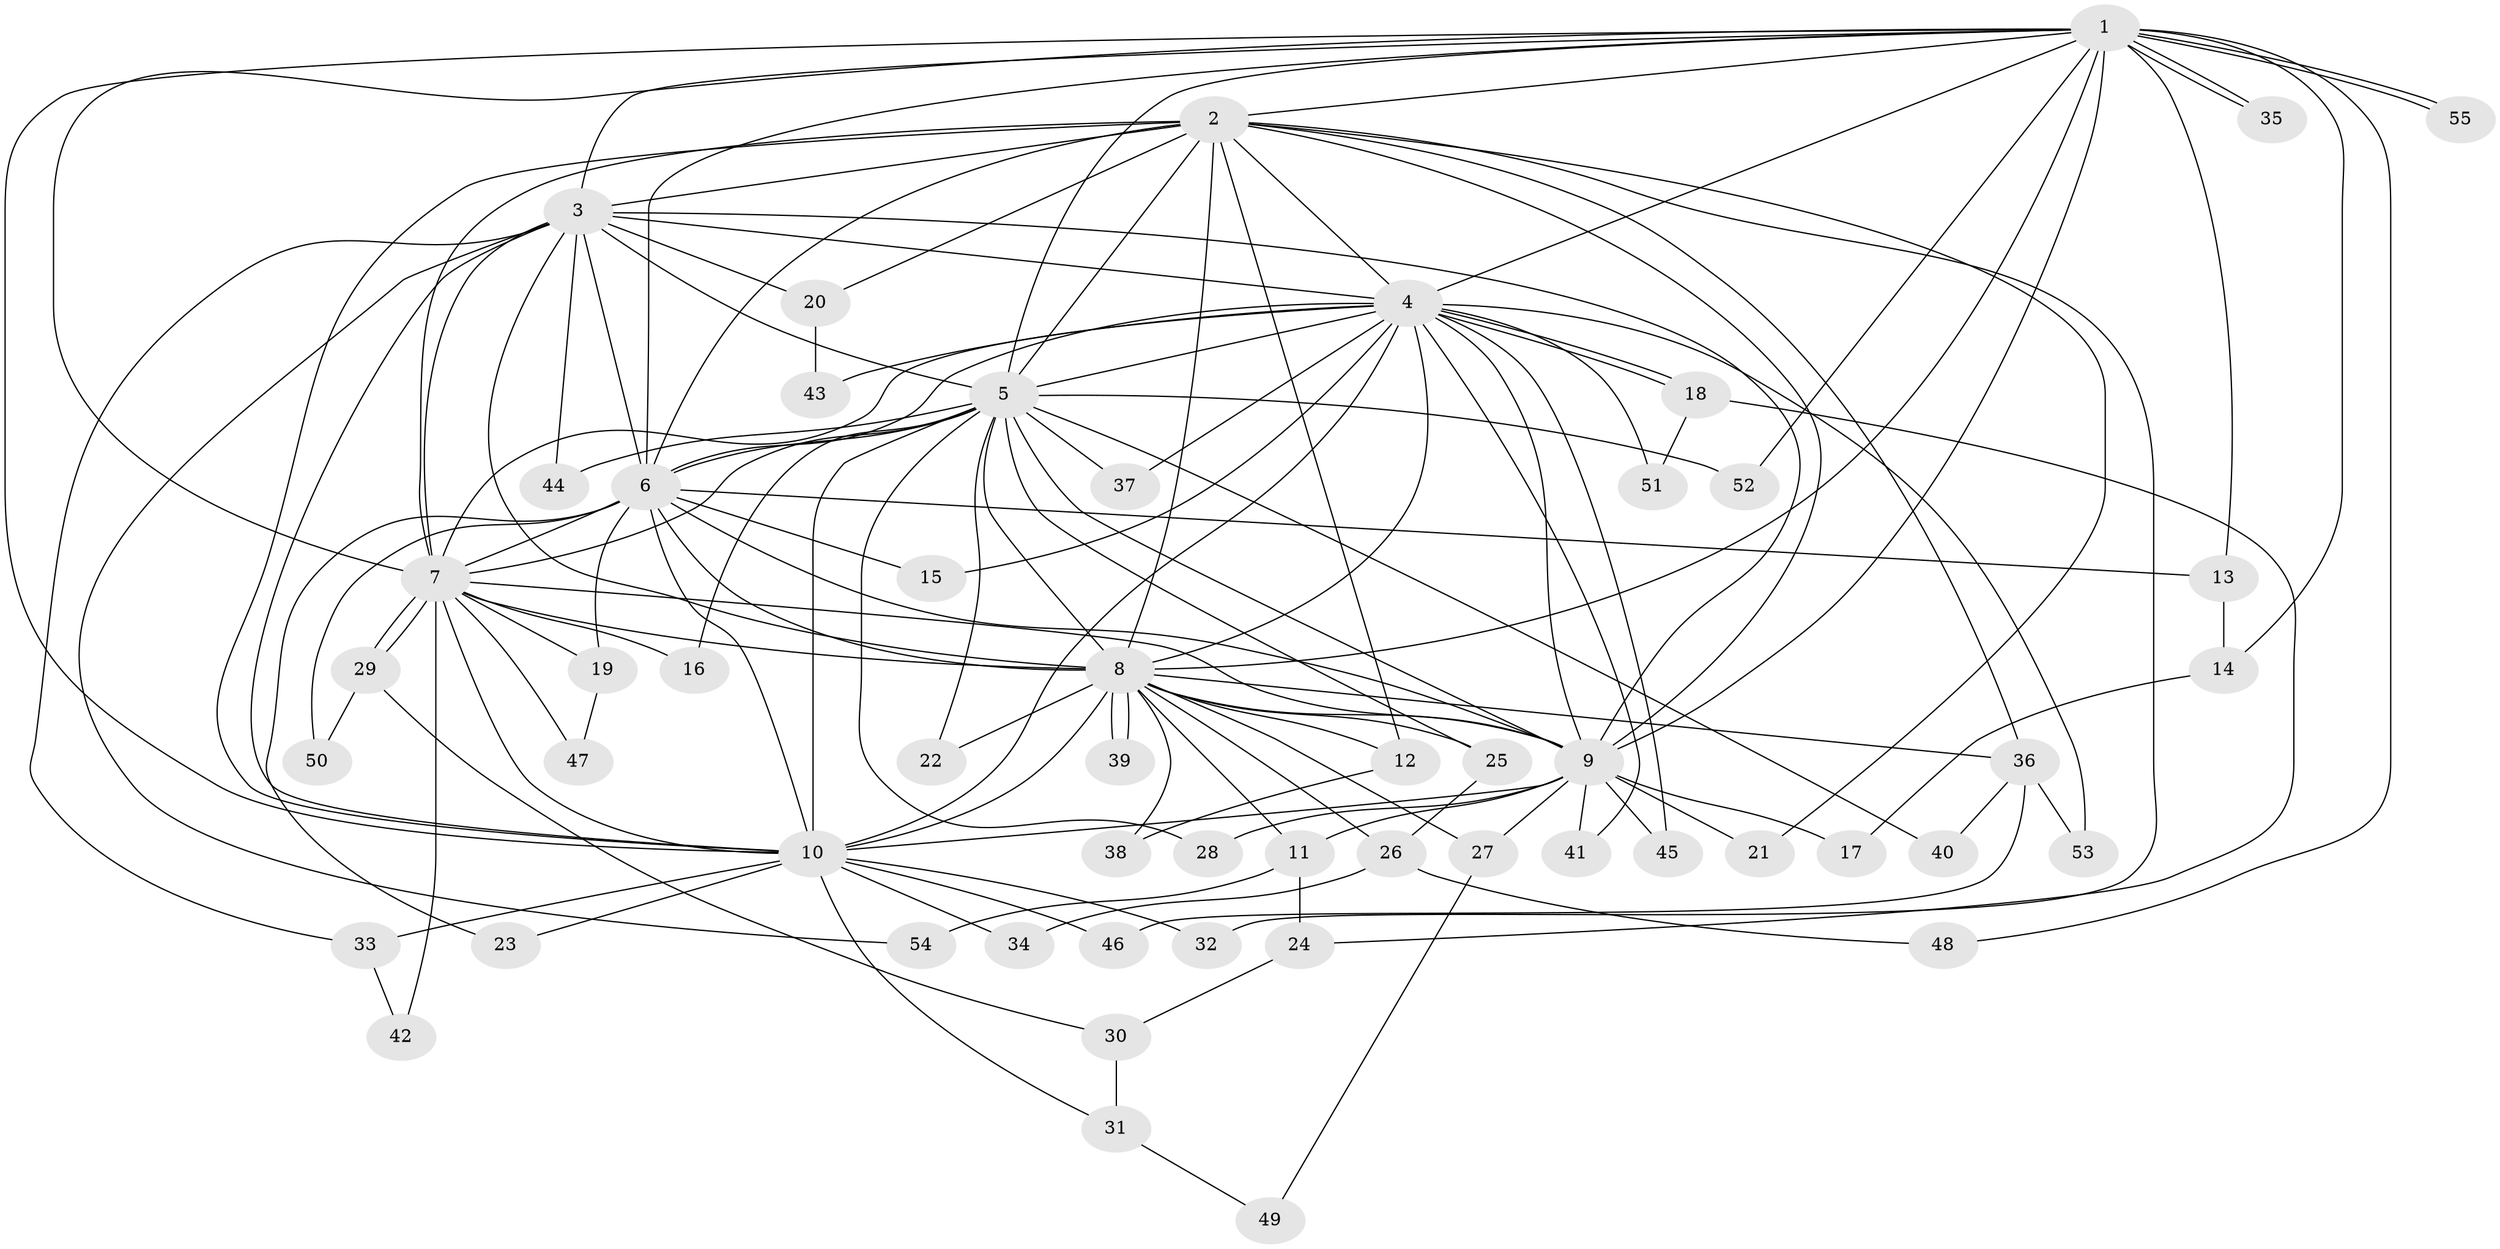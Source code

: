 // coarse degree distribution, {16: 0.05263157894736842, 14: 0.07894736842105263, 13: 0.07894736842105263, 17: 0.02631578947368421, 15: 0.02631578947368421, 4: 0.05263157894736842, 2: 0.5, 3: 0.15789473684210525, 5: 0.02631578947368421}
// Generated by graph-tools (version 1.1) at 2025/23/03/03/25 07:23:44]
// undirected, 55 vertices, 135 edges
graph export_dot {
graph [start="1"]
  node [color=gray90,style=filled];
  1;
  2;
  3;
  4;
  5;
  6;
  7;
  8;
  9;
  10;
  11;
  12;
  13;
  14;
  15;
  16;
  17;
  18;
  19;
  20;
  21;
  22;
  23;
  24;
  25;
  26;
  27;
  28;
  29;
  30;
  31;
  32;
  33;
  34;
  35;
  36;
  37;
  38;
  39;
  40;
  41;
  42;
  43;
  44;
  45;
  46;
  47;
  48;
  49;
  50;
  51;
  52;
  53;
  54;
  55;
  1 -- 2;
  1 -- 3;
  1 -- 4;
  1 -- 5;
  1 -- 6;
  1 -- 7;
  1 -- 8;
  1 -- 9;
  1 -- 10;
  1 -- 13;
  1 -- 14;
  1 -- 35;
  1 -- 35;
  1 -- 48;
  1 -- 52;
  1 -- 55;
  1 -- 55;
  2 -- 3;
  2 -- 4;
  2 -- 5;
  2 -- 6;
  2 -- 7;
  2 -- 8;
  2 -- 9;
  2 -- 10;
  2 -- 12;
  2 -- 20;
  2 -- 21;
  2 -- 32;
  2 -- 36;
  3 -- 4;
  3 -- 5;
  3 -- 6;
  3 -- 7;
  3 -- 8;
  3 -- 9;
  3 -- 10;
  3 -- 20;
  3 -- 33;
  3 -- 44;
  3 -- 54;
  4 -- 5;
  4 -- 6;
  4 -- 7;
  4 -- 8;
  4 -- 9;
  4 -- 10;
  4 -- 15;
  4 -- 18;
  4 -- 18;
  4 -- 37;
  4 -- 41;
  4 -- 43;
  4 -- 45;
  4 -- 51;
  4 -- 53;
  5 -- 6;
  5 -- 7;
  5 -- 8;
  5 -- 9;
  5 -- 10;
  5 -- 16;
  5 -- 22;
  5 -- 25;
  5 -- 28;
  5 -- 37;
  5 -- 40;
  5 -- 44;
  5 -- 52;
  6 -- 7;
  6 -- 8;
  6 -- 9;
  6 -- 10;
  6 -- 13;
  6 -- 15;
  6 -- 19;
  6 -- 23;
  6 -- 50;
  7 -- 8;
  7 -- 9;
  7 -- 10;
  7 -- 16;
  7 -- 19;
  7 -- 29;
  7 -- 29;
  7 -- 42;
  7 -- 47;
  8 -- 9;
  8 -- 10;
  8 -- 11;
  8 -- 12;
  8 -- 22;
  8 -- 25;
  8 -- 26;
  8 -- 27;
  8 -- 36;
  8 -- 38;
  8 -- 39;
  8 -- 39;
  9 -- 10;
  9 -- 11;
  9 -- 17;
  9 -- 21;
  9 -- 27;
  9 -- 28;
  9 -- 41;
  9 -- 45;
  10 -- 23;
  10 -- 31;
  10 -- 32;
  10 -- 33;
  10 -- 34;
  10 -- 46;
  11 -- 24;
  11 -- 54;
  12 -- 38;
  13 -- 14;
  14 -- 17;
  18 -- 24;
  18 -- 51;
  19 -- 47;
  20 -- 43;
  24 -- 30;
  25 -- 26;
  26 -- 34;
  26 -- 48;
  27 -- 49;
  29 -- 30;
  29 -- 50;
  30 -- 31;
  31 -- 49;
  33 -- 42;
  36 -- 40;
  36 -- 46;
  36 -- 53;
}
